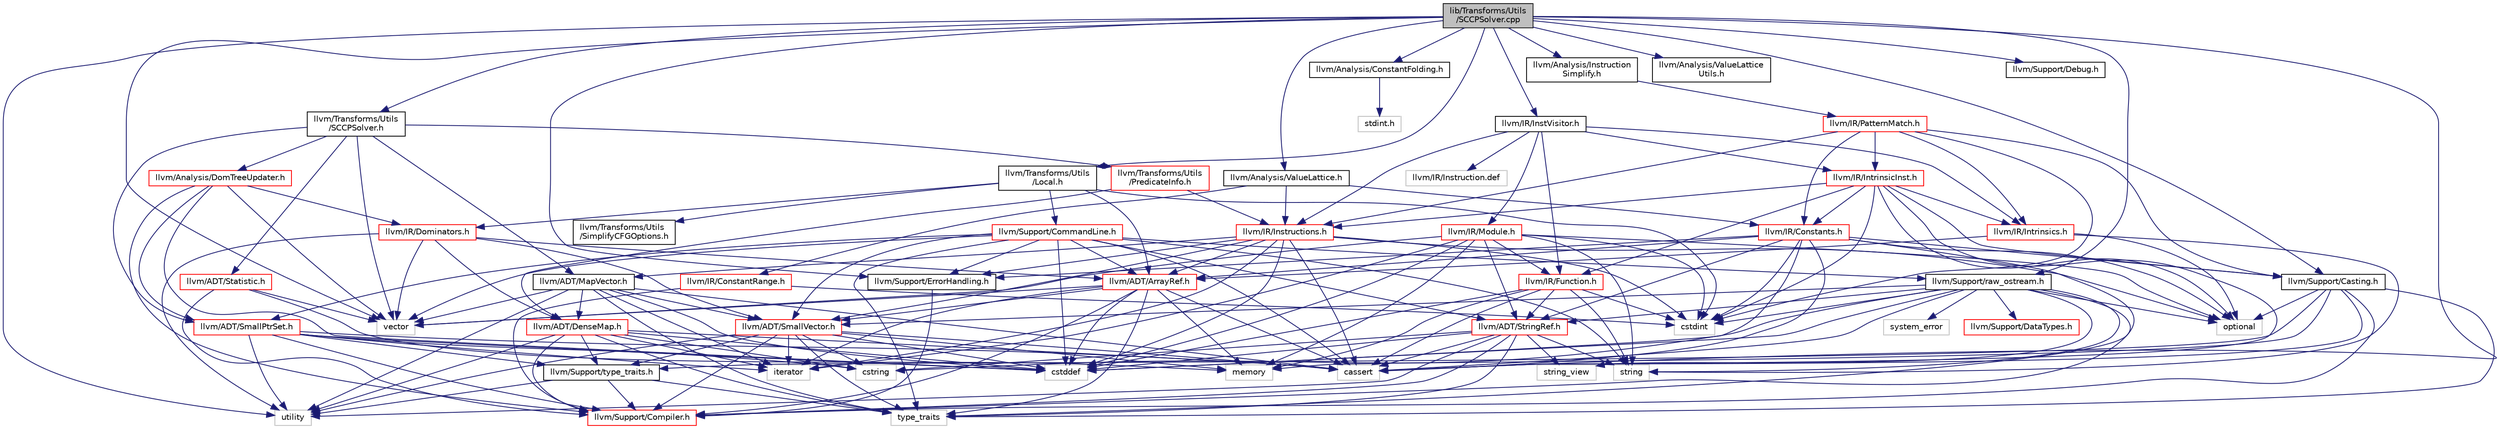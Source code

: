 digraph "lib/Transforms/Utils/SCCPSolver.cpp"
{
 // LATEX_PDF_SIZE
  bgcolor="transparent";
  edge [fontname="Helvetica",fontsize="10",labelfontname="Helvetica",labelfontsize="10"];
  node [fontname="Helvetica",fontsize="10",shape=record];
  Node1 [label="lib/Transforms/Utils\l/SCCPSolver.cpp",height=0.2,width=0.4,color="black", fillcolor="grey75", style="filled", fontcolor="black",tooltip=" "];
  Node1 -> Node2 [color="midnightblue",fontsize="10",style="solid",fontname="Helvetica"];
  Node2 [label="llvm/Transforms/Utils\l/SCCPSolver.h",height=0.2,width=0.4,color="black",URL="$SCCPSolver_8h.html",tooltip=" "];
  Node2 -> Node3 [color="midnightblue",fontsize="10",style="solid",fontname="Helvetica"];
  Node3 [label="llvm/ADT/MapVector.h",height=0.2,width=0.4,color="black",URL="$MapVector_8h.html",tooltip=" "];
  Node3 -> Node4 [color="midnightblue",fontsize="10",style="solid",fontname="Helvetica"];
  Node4 [label="llvm/ADT/DenseMap.h",height=0.2,width=0.4,color="red",URL="$DenseMap_8h.html",tooltip=" "];
  Node4 -> Node16 [color="midnightblue",fontsize="10",style="solid",fontname="Helvetica"];
  Node16 [label="llvm/Support/Compiler.h",height=0.2,width=0.4,color="red",URL="$Compiler_8h.html",tooltip=" "];
  Node4 -> Node34 [color="midnightblue",fontsize="10",style="solid",fontname="Helvetica"];
  Node34 [label="llvm/Support/type_traits.h",height=0.2,width=0.4,color="black",URL="$type__traits_8h.html",tooltip=" "];
  Node34 -> Node16 [color="midnightblue",fontsize="10",style="solid",fontname="Helvetica"];
  Node34 -> Node10 [color="midnightblue",fontsize="10",style="solid",fontname="Helvetica"];
  Node10 [label="type_traits",height=0.2,width=0.4,color="grey75",tooltip=" "];
  Node34 -> Node11 [color="midnightblue",fontsize="10",style="solid",fontname="Helvetica"];
  Node11 [label="utility",height=0.2,width=0.4,color="grey75",tooltip=" "];
  Node4 -> Node6 [color="midnightblue",fontsize="10",style="solid",fontname="Helvetica"];
  Node6 [label="cassert",height=0.2,width=0.4,color="grey75",tooltip=" "];
  Node4 -> Node7 [color="midnightblue",fontsize="10",style="solid",fontname="Helvetica"];
  Node7 [label="cstddef",height=0.2,width=0.4,color="grey75",tooltip=" "];
  Node4 -> Node22 [color="midnightblue",fontsize="10",style="solid",fontname="Helvetica"];
  Node22 [label="cstring",height=0.2,width=0.4,color="grey75",tooltip=" "];
  Node4 -> Node37 [color="midnightblue",fontsize="10",style="solid",fontname="Helvetica"];
  Node37 [label="iterator",height=0.2,width=0.4,color="grey75",tooltip=" "];
  Node4 -> Node10 [color="midnightblue",fontsize="10",style="solid",fontname="Helvetica"];
  Node4 -> Node11 [color="midnightblue",fontsize="10",style="solid",fontname="Helvetica"];
  Node3 -> Node39 [color="midnightblue",fontsize="10",style="solid",fontname="Helvetica"];
  Node39 [label="llvm/ADT/SmallVector.h",height=0.2,width=0.4,color="red",URL="$SmallVector_8h.html",tooltip=" "];
  Node39 -> Node16 [color="midnightblue",fontsize="10",style="solid",fontname="Helvetica"];
  Node39 -> Node34 [color="midnightblue",fontsize="10",style="solid",fontname="Helvetica"];
  Node39 -> Node6 [color="midnightblue",fontsize="10",style="solid",fontname="Helvetica"];
  Node39 -> Node7 [color="midnightblue",fontsize="10",style="solid",fontname="Helvetica"];
  Node39 -> Node22 [color="midnightblue",fontsize="10",style="solid",fontname="Helvetica"];
  Node39 -> Node37 [color="midnightblue",fontsize="10",style="solid",fontname="Helvetica"];
  Node39 -> Node41 [color="midnightblue",fontsize="10",style="solid",fontname="Helvetica"];
  Node41 [label="memory",height=0.2,width=0.4,color="grey75",tooltip=" "];
  Node39 -> Node10 [color="midnightblue",fontsize="10",style="solid",fontname="Helvetica"];
  Node39 -> Node11 [color="midnightblue",fontsize="10",style="solid",fontname="Helvetica"];
  Node3 -> Node6 [color="midnightblue",fontsize="10",style="solid",fontname="Helvetica"];
  Node3 -> Node7 [color="midnightblue",fontsize="10",style="solid",fontname="Helvetica"];
  Node3 -> Node37 [color="midnightblue",fontsize="10",style="solid",fontname="Helvetica"];
  Node3 -> Node10 [color="midnightblue",fontsize="10",style="solid",fontname="Helvetica"];
  Node3 -> Node11 [color="midnightblue",fontsize="10",style="solid",fontname="Helvetica"];
  Node3 -> Node42 [color="midnightblue",fontsize="10",style="solid",fontname="Helvetica"];
  Node42 [label="vector",height=0.2,width=0.4,color="grey75",tooltip=" "];
  Node2 -> Node43 [color="midnightblue",fontsize="10",style="solid",fontname="Helvetica"];
  Node43 [label="llvm/ADT/SmallPtrSet.h",height=0.2,width=0.4,color="red",URL="$SmallPtrSet_8h.html",tooltip=" "];
  Node43 -> Node16 [color="midnightblue",fontsize="10",style="solid",fontname="Helvetica"];
  Node43 -> Node34 [color="midnightblue",fontsize="10",style="solid",fontname="Helvetica"];
  Node43 -> Node6 [color="midnightblue",fontsize="10",style="solid",fontname="Helvetica"];
  Node43 -> Node7 [color="midnightblue",fontsize="10",style="solid",fontname="Helvetica"];
  Node43 -> Node22 [color="midnightblue",fontsize="10",style="solid",fontname="Helvetica"];
  Node43 -> Node37 [color="midnightblue",fontsize="10",style="solid",fontname="Helvetica"];
  Node43 -> Node11 [color="midnightblue",fontsize="10",style="solid",fontname="Helvetica"];
  Node2 -> Node44 [color="midnightblue",fontsize="10",style="solid",fontname="Helvetica"];
  Node44 [label="llvm/ADT/Statistic.h",height=0.2,width=0.4,color="red",URL="$Statistic_8h.html",tooltip=" "];
  Node44 -> Node16 [color="midnightblue",fontsize="10",style="solid",fontname="Helvetica"];
  Node44 -> Node41 [color="midnightblue",fontsize="10",style="solid",fontname="Helvetica"];
  Node44 -> Node42 [color="midnightblue",fontsize="10",style="solid",fontname="Helvetica"];
  Node2 -> Node46 [color="midnightblue",fontsize="10",style="solid",fontname="Helvetica"];
  Node46 [label="llvm/Analysis/DomTreeUpdater.h",height=0.2,width=0.4,color="red",URL="$DomTreeUpdater_8h.html",tooltip=" "];
  Node46 -> Node43 [color="midnightblue",fontsize="10",style="solid",fontname="Helvetica"];
  Node46 -> Node47 [color="midnightblue",fontsize="10",style="solid",fontname="Helvetica"];
  Node47 [label="llvm/IR/Dominators.h",height=0.2,width=0.4,color="red",URL="$Dominators_8h.html",tooltip=" "];
  Node47 -> Node50 [color="midnightblue",fontsize="10",style="solid",fontname="Helvetica"];
  Node50 [label="llvm/ADT/ArrayRef.h",height=0.2,width=0.4,color="red",URL="$ArrayRef_8h.html",tooltip=" "];
  Node50 -> Node39 [color="midnightblue",fontsize="10",style="solid",fontname="Helvetica"];
  Node50 -> Node16 [color="midnightblue",fontsize="10",style="solid",fontname="Helvetica"];
  Node50 -> Node6 [color="midnightblue",fontsize="10",style="solid",fontname="Helvetica"];
  Node50 -> Node7 [color="midnightblue",fontsize="10",style="solid",fontname="Helvetica"];
  Node50 -> Node37 [color="midnightblue",fontsize="10",style="solid",fontname="Helvetica"];
  Node50 -> Node41 [color="midnightblue",fontsize="10",style="solid",fontname="Helvetica"];
  Node50 -> Node10 [color="midnightblue",fontsize="10",style="solid",fontname="Helvetica"];
  Node50 -> Node42 [color="midnightblue",fontsize="10",style="solid",fontname="Helvetica"];
  Node47 -> Node4 [color="midnightblue",fontsize="10",style="solid",fontname="Helvetica"];
  Node47 -> Node39 [color="midnightblue",fontsize="10",style="solid",fontname="Helvetica"];
  Node47 -> Node11 [color="midnightblue",fontsize="10",style="solid",fontname="Helvetica"];
  Node47 -> Node42 [color="midnightblue",fontsize="10",style="solid",fontname="Helvetica"];
  Node46 -> Node16 [color="midnightblue",fontsize="10",style="solid",fontname="Helvetica"];
  Node46 -> Node7 [color="midnightblue",fontsize="10",style="solid",fontname="Helvetica"];
  Node46 -> Node42 [color="midnightblue",fontsize="10",style="solid",fontname="Helvetica"];
  Node2 -> Node166 [color="midnightblue",fontsize="10",style="solid",fontname="Helvetica"];
  Node166 [label="llvm/Transforms/Utils\l/PredicateInfo.h",height=0.2,width=0.4,color="red",URL="$PredicateInfo_8h.html",tooltip=" "];
  Node166 -> Node4 [color="midnightblue",fontsize="10",style="solid",fontname="Helvetica"];
  Node166 -> Node168 [color="midnightblue",fontsize="10",style="solid",fontname="Helvetica"];
  Node168 [label="llvm/IR/Instructions.h",height=0.2,width=0.4,color="red",URL="$Instructions_8h.html",tooltip=" "];
  Node168 -> Node50 [color="midnightblue",fontsize="10",style="solid",fontname="Helvetica"];
  Node168 -> Node3 [color="midnightblue",fontsize="10",style="solid",fontname="Helvetica"];
  Node168 -> Node39 [color="midnightblue",fontsize="10",style="solid",fontname="Helvetica"];
  Node168 -> Node25 [color="midnightblue",fontsize="10",style="solid",fontname="Helvetica"];
  Node25 [label="llvm/Support/ErrorHandling.h",height=0.2,width=0.4,color="black",URL="$Support_2ErrorHandling_8h.html",tooltip=" "];
  Node25 -> Node16 [color="midnightblue",fontsize="10",style="solid",fontname="Helvetica"];
  Node168 -> Node6 [color="midnightblue",fontsize="10",style="solid",fontname="Helvetica"];
  Node168 -> Node7 [color="midnightblue",fontsize="10",style="solid",fontname="Helvetica"];
  Node168 -> Node8 [color="midnightblue",fontsize="10",style="solid",fontname="Helvetica"];
  Node8 [label="cstdint",height=0.2,width=0.4,color="grey75",tooltip=" "];
  Node168 -> Node37 [color="midnightblue",fontsize="10",style="solid",fontname="Helvetica"];
  Node168 -> Node49 [color="midnightblue",fontsize="10",style="solid",fontname="Helvetica"];
  Node49 [label="optional",height=0.2,width=0.4,color="grey75",tooltip=" "];
  Node2 -> Node42 [color="midnightblue",fontsize="10",style="solid",fontname="Helvetica"];
  Node1 -> Node171 [color="midnightblue",fontsize="10",style="solid",fontname="Helvetica"];
  Node171 [label="llvm/Analysis/ConstantFolding.h",height=0.2,width=0.4,color="black",URL="$ConstantFolding_8h.html",tooltip=" "];
  Node171 -> Node32 [color="midnightblue",fontsize="10",style="solid",fontname="Helvetica"];
  Node32 [label="stdint.h",height=0.2,width=0.4,color="grey75",tooltip=" "];
  Node1 -> Node172 [color="midnightblue",fontsize="10",style="solid",fontname="Helvetica"];
  Node172 [label="llvm/Analysis/Instruction\lSimplify.h",height=0.2,width=0.4,color="black",URL="$InstructionSimplify_8h.html",tooltip=" "];
  Node172 -> Node173 [color="midnightblue",fontsize="10",style="solid",fontname="Helvetica"];
  Node173 [label="llvm/IR/PatternMatch.h",height=0.2,width=0.4,color="red",URL="$PatternMatch_8h.html",tooltip=" "];
  Node173 -> Node177 [color="midnightblue",fontsize="10",style="solid",fontname="Helvetica"];
  Node177 [label="llvm/IR/Constants.h",height=0.2,width=0.4,color="red",URL="$Constants_8h.html",tooltip=" "];
  Node177 -> Node50 [color="midnightblue",fontsize="10",style="solid",fontname="Helvetica"];
  Node177 -> Node66 [color="midnightblue",fontsize="10",style="solid",fontname="Helvetica"];
  Node66 [label="llvm/ADT/StringRef.h",height=0.2,width=0.4,color="red",URL="$StringRef_8h.html",tooltip=" "];
  Node66 -> Node16 [color="midnightblue",fontsize="10",style="solid",fontname="Helvetica"];
  Node66 -> Node6 [color="midnightblue",fontsize="10",style="solid",fontname="Helvetica"];
  Node66 -> Node7 [color="midnightblue",fontsize="10",style="solid",fontname="Helvetica"];
  Node66 -> Node22 [color="midnightblue",fontsize="10",style="solid",fontname="Helvetica"];
  Node66 -> Node54 [color="midnightblue",fontsize="10",style="solid",fontname="Helvetica"];
  Node54 [label="string",height=0.2,width=0.4,color="grey75",tooltip=" "];
  Node66 -> Node67 [color="midnightblue",fontsize="10",style="solid",fontname="Helvetica"];
  Node67 [label="string_view",height=0.2,width=0.4,color="grey75",tooltip=" "];
  Node66 -> Node10 [color="midnightblue",fontsize="10",style="solid",fontname="Helvetica"];
  Node66 -> Node11 [color="midnightblue",fontsize="10",style="solid",fontname="Helvetica"];
  Node177 -> Node84 [color="midnightblue",fontsize="10",style="solid",fontname="Helvetica"];
  Node84 [label="llvm/Support/Casting.h",height=0.2,width=0.4,color="black",URL="$Casting_8h.html",tooltip=" "];
  Node84 -> Node16 [color="midnightblue",fontsize="10",style="solid",fontname="Helvetica"];
  Node84 -> Node34 [color="midnightblue",fontsize="10",style="solid",fontname="Helvetica"];
  Node84 -> Node6 [color="midnightblue",fontsize="10",style="solid",fontname="Helvetica"];
  Node84 -> Node41 [color="midnightblue",fontsize="10",style="solid",fontname="Helvetica"];
  Node84 -> Node49 [color="midnightblue",fontsize="10",style="solid",fontname="Helvetica"];
  Node84 -> Node10 [color="midnightblue",fontsize="10",style="solid",fontname="Helvetica"];
  Node177 -> Node16 [color="midnightblue",fontsize="10",style="solid",fontname="Helvetica"];
  Node177 -> Node25 [color="midnightblue",fontsize="10",style="solid",fontname="Helvetica"];
  Node177 -> Node6 [color="midnightblue",fontsize="10",style="solid",fontname="Helvetica"];
  Node177 -> Node7 [color="midnightblue",fontsize="10",style="solid",fontname="Helvetica"];
  Node177 -> Node8 [color="midnightblue",fontsize="10",style="solid",fontname="Helvetica"];
  Node177 -> Node49 [color="midnightblue",fontsize="10",style="solid",fontname="Helvetica"];
  Node173 -> Node168 [color="midnightblue",fontsize="10",style="solid",fontname="Helvetica"];
  Node173 -> Node178 [color="midnightblue",fontsize="10",style="solid",fontname="Helvetica"];
  Node178 [label="llvm/IR/IntrinsicInst.h",height=0.2,width=0.4,color="red",URL="$IntrinsicInst_8h.html",tooltip=" "];
  Node178 -> Node177 [color="midnightblue",fontsize="10",style="solid",fontname="Helvetica"];
  Node178 -> Node100 [color="midnightblue",fontsize="10",style="solid",fontname="Helvetica"];
  Node100 [label="llvm/IR/Function.h",height=0.2,width=0.4,color="red",URL="$Function_8h.html",tooltip=" "];
  Node100 -> Node66 [color="midnightblue",fontsize="10",style="solid",fontname="Helvetica"];
  Node100 -> Node6 [color="midnightblue",fontsize="10",style="solid",fontname="Helvetica"];
  Node100 -> Node7 [color="midnightblue",fontsize="10",style="solid",fontname="Helvetica"];
  Node100 -> Node8 [color="midnightblue",fontsize="10",style="solid",fontname="Helvetica"];
  Node100 -> Node41 [color="midnightblue",fontsize="10",style="solid",fontname="Helvetica"];
  Node100 -> Node54 [color="midnightblue",fontsize="10",style="solid",fontname="Helvetica"];
  Node178 -> Node168 [color="midnightblue",fontsize="10",style="solid",fontname="Helvetica"];
  Node178 -> Node189 [color="midnightblue",fontsize="10",style="solid",fontname="Helvetica"];
  Node189 [label="llvm/IR/Intrinsics.h",height=0.2,width=0.4,color="red",URL="$Intrinsics_8h.html",tooltip=" "];
  Node189 -> Node50 [color="midnightblue",fontsize="10",style="solid",fontname="Helvetica"];
  Node189 -> Node49 [color="midnightblue",fontsize="10",style="solid",fontname="Helvetica"];
  Node189 -> Node54 [color="midnightblue",fontsize="10",style="solid",fontname="Helvetica"];
  Node178 -> Node84 [color="midnightblue",fontsize="10",style="solid",fontname="Helvetica"];
  Node178 -> Node6 [color="midnightblue",fontsize="10",style="solid",fontname="Helvetica"];
  Node178 -> Node8 [color="midnightblue",fontsize="10",style="solid",fontname="Helvetica"];
  Node178 -> Node49 [color="midnightblue",fontsize="10",style="solid",fontname="Helvetica"];
  Node173 -> Node189 [color="midnightblue",fontsize="10",style="solid",fontname="Helvetica"];
  Node173 -> Node84 [color="midnightblue",fontsize="10",style="solid",fontname="Helvetica"];
  Node173 -> Node8 [color="midnightblue",fontsize="10",style="solid",fontname="Helvetica"];
  Node1 -> Node192 [color="midnightblue",fontsize="10",style="solid",fontname="Helvetica"];
  Node192 [label="llvm/Analysis/ValueLattice.h",height=0.2,width=0.4,color="black",URL="$ValueLattice_8h.html",tooltip=" "];
  Node192 -> Node177 [color="midnightblue",fontsize="10",style="solid",fontname="Helvetica"];
  Node192 -> Node193 [color="midnightblue",fontsize="10",style="solid",fontname="Helvetica"];
  Node193 [label="llvm/IR/ConstantRange.h",height=0.2,width=0.4,color="red",URL="$ConstantRange_8h.html",tooltip=" "];
  Node193 -> Node16 [color="midnightblue",fontsize="10",style="solid",fontname="Helvetica"];
  Node193 -> Node8 [color="midnightblue",fontsize="10",style="solid",fontname="Helvetica"];
  Node192 -> Node168 [color="midnightblue",fontsize="10",style="solid",fontname="Helvetica"];
  Node1 -> Node194 [color="midnightblue",fontsize="10",style="solid",fontname="Helvetica"];
  Node194 [label="llvm/Analysis/ValueLattice\lUtils.h",height=0.2,width=0.4,color="black",URL="$ValueLatticeUtils_8h.html",tooltip=" "];
  Node1 -> Node195 [color="midnightblue",fontsize="10",style="solid",fontname="Helvetica"];
  Node195 [label="llvm/IR/InstVisitor.h",height=0.2,width=0.4,color="black",URL="$InstVisitor_8h.html",tooltip=" "];
  Node195 -> Node100 [color="midnightblue",fontsize="10",style="solid",fontname="Helvetica"];
  Node195 -> Node168 [color="midnightblue",fontsize="10",style="solid",fontname="Helvetica"];
  Node195 -> Node178 [color="midnightblue",fontsize="10",style="solid",fontname="Helvetica"];
  Node195 -> Node189 [color="midnightblue",fontsize="10",style="solid",fontname="Helvetica"];
  Node195 -> Node123 [color="midnightblue",fontsize="10",style="solid",fontname="Helvetica"];
  Node123 [label="llvm/IR/Module.h",height=0.2,width=0.4,color="red",URL="$Module_8h.html",tooltip=" "];
  Node123 -> Node66 [color="midnightblue",fontsize="10",style="solid",fontname="Helvetica"];
  Node123 -> Node100 [color="midnightblue",fontsize="10",style="solid",fontname="Helvetica"];
  Node123 -> Node7 [color="midnightblue",fontsize="10",style="solid",fontname="Helvetica"];
  Node123 -> Node8 [color="midnightblue",fontsize="10",style="solid",fontname="Helvetica"];
  Node123 -> Node37 [color="midnightblue",fontsize="10",style="solid",fontname="Helvetica"];
  Node123 -> Node41 [color="midnightblue",fontsize="10",style="solid",fontname="Helvetica"];
  Node123 -> Node49 [color="midnightblue",fontsize="10",style="solid",fontname="Helvetica"];
  Node123 -> Node54 [color="midnightblue",fontsize="10",style="solid",fontname="Helvetica"];
  Node123 -> Node42 [color="midnightblue",fontsize="10",style="solid",fontname="Helvetica"];
  Node195 -> Node98 [color="midnightblue",fontsize="10",style="solid",fontname="Helvetica"];
  Node98 [label="llvm/IR/Instruction.def",height=0.2,width=0.4,color="grey75",tooltip=" "];
  Node1 -> Node84 [color="midnightblue",fontsize="10",style="solid",fontname="Helvetica"];
  Node1 -> Node143 [color="midnightblue",fontsize="10",style="solid",fontname="Helvetica"];
  Node143 [label="llvm/Support/Debug.h",height=0.2,width=0.4,color="black",URL="$Debug_8h.html",tooltip=" "];
  Node1 -> Node25 [color="midnightblue",fontsize="10",style="solid",fontname="Helvetica"];
  Node1 -> Node114 [color="midnightblue",fontsize="10",style="solid",fontname="Helvetica"];
  Node114 [label="llvm/Support/raw_ostream.h",height=0.2,width=0.4,color="black",URL="$raw__ostream_8h.html",tooltip=" "];
  Node114 -> Node39 [color="midnightblue",fontsize="10",style="solid",fontname="Helvetica"];
  Node114 -> Node66 [color="midnightblue",fontsize="10",style="solid",fontname="Helvetica"];
  Node114 -> Node29 [color="midnightblue",fontsize="10",style="solid",fontname="Helvetica"];
  Node29 [label="llvm/Support/DataTypes.h",height=0.2,width=0.4,color="red",URL="$Support_2DataTypes_8h.html",tooltip=" "];
  Node114 -> Node6 [color="midnightblue",fontsize="10",style="solid",fontname="Helvetica"];
  Node114 -> Node7 [color="midnightblue",fontsize="10",style="solid",fontname="Helvetica"];
  Node114 -> Node8 [color="midnightblue",fontsize="10",style="solid",fontname="Helvetica"];
  Node114 -> Node22 [color="midnightblue",fontsize="10",style="solid",fontname="Helvetica"];
  Node114 -> Node49 [color="midnightblue",fontsize="10",style="solid",fontname="Helvetica"];
  Node114 -> Node54 [color="midnightblue",fontsize="10",style="solid",fontname="Helvetica"];
  Node114 -> Node67 [color="midnightblue",fontsize="10",style="solid",fontname="Helvetica"];
  Node114 -> Node115 [color="midnightblue",fontsize="10",style="solid",fontname="Helvetica"];
  Node115 [label="system_error",height=0.2,width=0.4,color="grey75",tooltip=" "];
  Node114 -> Node10 [color="midnightblue",fontsize="10",style="solid",fontname="Helvetica"];
  Node1 -> Node196 [color="midnightblue",fontsize="10",style="solid",fontname="Helvetica"];
  Node196 [label="llvm/Transforms/Utils\l/Local.h",height=0.2,width=0.4,color="black",URL="$Transforms_2Utils_2Local_8h.html",tooltip=" "];
  Node196 -> Node50 [color="midnightblue",fontsize="10",style="solid",fontname="Helvetica"];
  Node196 -> Node47 [color="midnightblue",fontsize="10",style="solid",fontname="Helvetica"];
  Node196 -> Node180 [color="midnightblue",fontsize="10",style="solid",fontname="Helvetica"];
  Node180 [label="llvm/Support/CommandLine.h",height=0.2,width=0.4,color="red",URL="$CommandLine_8h.html",tooltip=" "];
  Node180 -> Node50 [color="midnightblue",fontsize="10",style="solid",fontname="Helvetica"];
  Node180 -> Node43 [color="midnightblue",fontsize="10",style="solid",fontname="Helvetica"];
  Node180 -> Node39 [color="midnightblue",fontsize="10",style="solid",fontname="Helvetica"];
  Node180 -> Node66 [color="midnightblue",fontsize="10",style="solid",fontname="Helvetica"];
  Node180 -> Node25 [color="midnightblue",fontsize="10",style="solid",fontname="Helvetica"];
  Node180 -> Node114 [color="midnightblue",fontsize="10",style="solid",fontname="Helvetica"];
  Node180 -> Node6 [color="midnightblue",fontsize="10",style="solid",fontname="Helvetica"];
  Node180 -> Node7 [color="midnightblue",fontsize="10",style="solid",fontname="Helvetica"];
  Node180 -> Node54 [color="midnightblue",fontsize="10",style="solid",fontname="Helvetica"];
  Node180 -> Node10 [color="midnightblue",fontsize="10",style="solid",fontname="Helvetica"];
  Node180 -> Node42 [color="midnightblue",fontsize="10",style="solid",fontname="Helvetica"];
  Node196 -> Node197 [color="midnightblue",fontsize="10",style="solid",fontname="Helvetica"];
  Node197 [label="llvm/Transforms/Utils\l/SimplifyCFGOptions.h",height=0.2,width=0.4,color="black",URL="$SimplifyCFGOptions_8h.html",tooltip=" "];
  Node196 -> Node8 [color="midnightblue",fontsize="10",style="solid",fontname="Helvetica"];
  Node1 -> Node6 [color="midnightblue",fontsize="10",style="solid",fontname="Helvetica"];
  Node1 -> Node11 [color="midnightblue",fontsize="10",style="solid",fontname="Helvetica"];
  Node1 -> Node42 [color="midnightblue",fontsize="10",style="solid",fontname="Helvetica"];
}
